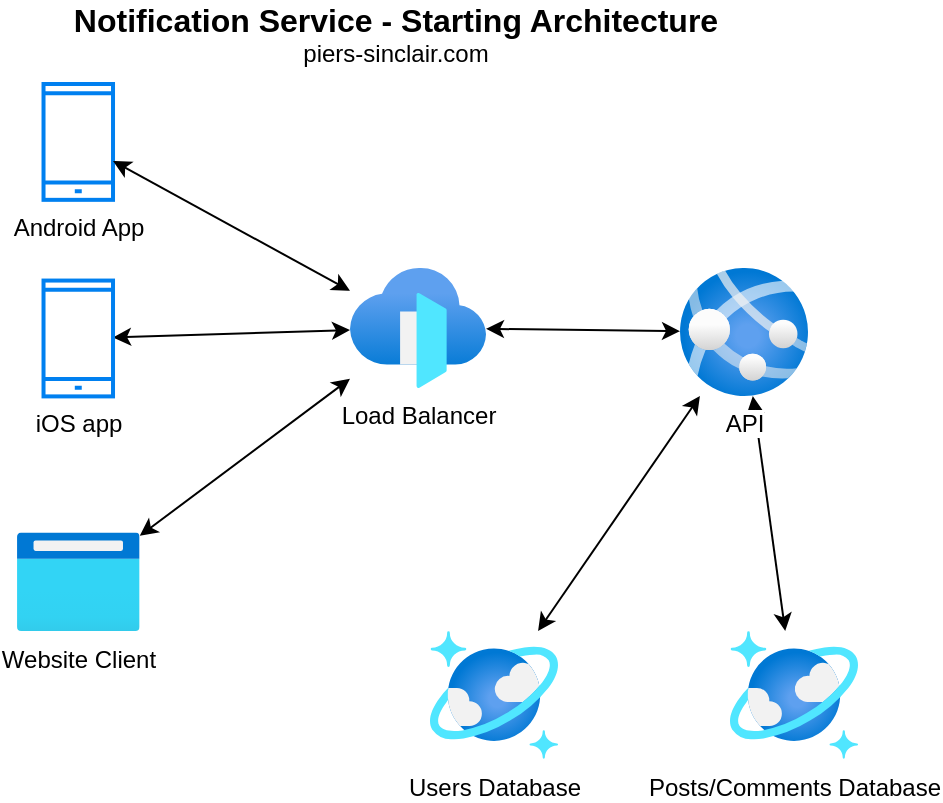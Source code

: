 <mxfile>
    <diagram id="3TlQKc49_nHwsOzywlwp" name="Page-1">
        <mxGraphModel dx="1651" dy="557" grid="1" gridSize="10" guides="1" tooltips="1" connect="1" arrows="1" fold="1" page="1" pageScale="1" pageWidth="850" pageHeight="1100" background="#ffffff" math="0" shadow="0">
            <root>
                <mxCell id="0"/>
                <mxCell id="1" parent="0"/>
                <mxCell id="8" value="" style="edgeStyle=none;html=1;labelBackgroundColor=default;startArrow=classic;startFill=1;" parent="1" source="3" target="23" edge="1">
                    <mxGeometry relative="1" as="geometry">
                        <mxPoint x="150" y="193" as="targetPoint"/>
                    </mxGeometry>
                </mxCell>
                <mxCell id="7" value="" style="edgeStyle=none;html=1;labelBackgroundColor=default;startArrow=classic;startFill=1;" parent="1" source="4" target="23" edge="1">
                    <mxGeometry relative="1" as="geometry">
                        <mxPoint x="150" y="151" as="targetPoint"/>
                    </mxGeometry>
                </mxCell>
                <mxCell id="4" value="iOS app" style="html=1;verticalLabelPosition=bottom;align=center;labelBackgroundColor=default;verticalAlign=top;strokeWidth=2;strokeColor=#0080F0;shadow=0;dashed=0;shape=mxgraph.ios7.icons.smartphone;aspect=fixed;" parent="1" vertex="1">
                    <mxGeometry x="106.76" y="148.28" width="34.75" height="57.92" as="geometry"/>
                </mxCell>
                <mxCell id="10" value="" style="edgeStyle=none;html=1;labelBackgroundColor=default;startArrow=classic;startFill=1;" parent="1" source="22" target="25" edge="1">
                    <mxGeometry relative="1" as="geometry">
                        <mxPoint x="384.11" y="214" as="sourcePoint"/>
                        <mxPoint x="362.732" y="300" as="targetPoint"/>
                    </mxGeometry>
                </mxCell>
                <mxCell id="12" value="" style="edgeStyle=none;html=1;labelBackgroundColor=default;startArrow=classic;startFill=1;" parent="1" source="22" target="24" edge="1">
                    <mxGeometry relative="1" as="geometry">
                        <mxPoint x="442" y="193.75" as="sourcePoint"/>
                        <mxPoint x="460" y="300" as="targetPoint"/>
                    </mxGeometry>
                </mxCell>
                <mxCell id="15" value="" style="edgeStyle=none;html=1;labelBackgroundColor=default;startArrow=classic;startFill=1;" parent="1" source="23" target="22" edge="1">
                    <mxGeometry relative="1" as="geometry">
                        <mxPoint x="310" y="174.376" as="sourcePoint"/>
                        <mxPoint x="360" y="173.14" as="targetPoint"/>
                    </mxGeometry>
                </mxCell>
                <mxCell id="22" value="API" style="aspect=fixed;html=1;points=[];align=center;image;fontSize=12;image=img/lib/azure2/compute/App_Services.svg;labelBackgroundColor=default;" parent="1" vertex="1">
                    <mxGeometry x="425" y="142" width="64" height="64" as="geometry"/>
                </mxCell>
                <mxCell id="23" value="Load Balancer" style="aspect=fixed;html=1;points=[];align=center;image;fontSize=12;image=img/lib/azure2/networking/Front_Doors.svg;labelBackgroundColor=default;" parent="1" vertex="1">
                    <mxGeometry x="260" y="142" width="68" height="60" as="geometry"/>
                </mxCell>
                <mxCell id="24" value="Posts/Comments Database" style="aspect=fixed;html=1;points=[];align=center;image;fontSize=12;image=img/lib/azure2/databases/Azure_Cosmos_DB.svg;labelBackgroundColor=default;" parent="1" vertex="1">
                    <mxGeometry x="450" y="323.5" width="64" height="64" as="geometry"/>
                </mxCell>
                <mxCell id="25" value="Users Database" style="aspect=fixed;html=1;points=[];align=center;image;fontSize=12;image=img/lib/azure2/databases/Azure_Cosmos_DB.svg;labelBackgroundColor=default;" parent="1" vertex="1">
                    <mxGeometry x="300" y="323.5" width="64" height="64" as="geometry"/>
                </mxCell>
                <mxCell id="43" value="&lt;font style=&quot;font-size: 16px;&quot;&gt;&lt;b&gt;Notification Service - Starting Architecture&lt;br&gt;&lt;/b&gt;&lt;/font&gt;piers-sinclair.com" style="text;html=1;strokeColor=none;fillColor=none;align=center;verticalAlign=middle;whiteSpace=wrap;rounded=0;labelBackgroundColor=default;" parent="1" vertex="1">
                    <mxGeometry x="93.38" y="10" width="380" height="30" as="geometry"/>
                </mxCell>
                <mxCell id="3" value="Website Client" style="aspect=fixed;html=1;points=[];align=center;image;fontSize=12;image=img/lib/azure2/general/Browser.svg;labelBackgroundColor=default;" parent="1" vertex="1">
                    <mxGeometry x="93.38" y="274.3" width="61.5" height="49.2" as="geometry"/>
                </mxCell>
                <mxCell id="59" value="Android App" style="html=1;verticalLabelPosition=bottom;align=center;labelBackgroundColor=default;verticalAlign=top;strokeWidth=2;strokeColor=#0080F0;shadow=0;dashed=0;shape=mxgraph.ios7.icons.smartphone;aspect=fixed;" parent="1" vertex="1">
                    <mxGeometry x="106.76" y="50" width="34.75" height="57.92" as="geometry"/>
                </mxCell>
                <mxCell id="60" value="" style="edgeStyle=none;html=1;labelBackgroundColor=default;startArrow=classic;startFill=1;" parent="1" source="59" target="23" edge="1">
                    <mxGeometry relative="1" as="geometry">
                        <mxPoint x="270" y="172.545" as="targetPoint"/>
                        <mxPoint x="138.13" y="135.872" as="sourcePoint"/>
                    </mxGeometry>
                </mxCell>
            </root>
        </mxGraphModel>
    </diagram>
</mxfile>